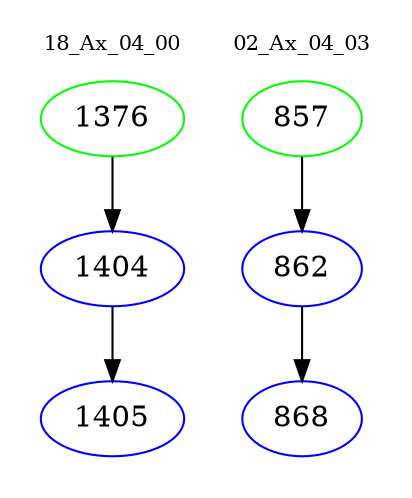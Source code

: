 digraph{
subgraph cluster_0 {
color = white
label = "18_Ax_04_00";
fontsize=10;
T0_1376 [label="1376", color="green"]
T0_1376 -> T0_1404 [color="black"]
T0_1404 [label="1404", color="blue"]
T0_1404 -> T0_1405 [color="black"]
T0_1405 [label="1405", color="blue"]
}
subgraph cluster_1 {
color = white
label = "02_Ax_04_03";
fontsize=10;
T1_857 [label="857", color="green"]
T1_857 -> T1_862 [color="black"]
T1_862 [label="862", color="blue"]
T1_862 -> T1_868 [color="black"]
T1_868 [label="868", color="blue"]
}
}
